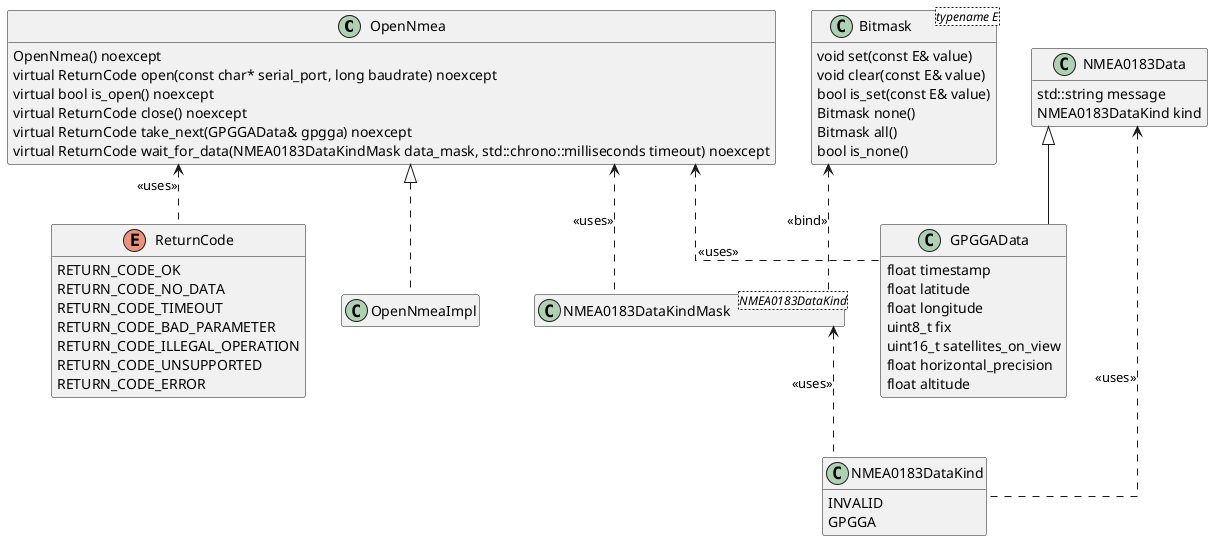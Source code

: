 @startuml
skinparam linetype ortho
hide empty members

class OpenNmea
class OpenNmeaImpl
enum ReturnCode
class NMEA0183Data
class GPGGAData
class Bitmask<typename E>
class NMEA0183DataKind
class NMEA0183DataKindMask<NMEA0183DataKind>

OpenNmea : OpenNmea() noexcept
OpenNmea : virtual ReturnCode open(const char* serial_port, long baudrate) noexcept
OpenNmea : virtual bool is_open() noexcept
OpenNmea : virtual ReturnCode close() noexcept
OpenNmea : virtual ReturnCode take_next(GPGGAData& gpgga) noexcept
OpenNmea : virtual ReturnCode wait_for_data(NMEA0183DataKindMask data_mask, std::chrono::milliseconds timeout) noexcept

ReturnCode : RETURN_CODE_OK
ReturnCode : RETURN_CODE_NO_DATA
ReturnCode : RETURN_CODE_TIMEOUT
ReturnCode : RETURN_CODE_BAD_PARAMETER
ReturnCode : RETURN_CODE_ILLEGAL_OPERATION
ReturnCode : RETURN_CODE_UNSUPPORTED
ReturnCode : RETURN_CODE_ERROR

NMEA0183Data : std::string message
NMEA0183Data : NMEA0183DataKind kind

GPGGAData : float timestamp
GPGGAData : float latitude
GPGGAData : float longitude
GPGGAData : uint8_t fix
GPGGAData : uint16_t satellites_on_view
GPGGAData : float horizontal_precision
GPGGAData : float altitude

Bitmask : void set(const E& value)
Bitmask : void clear(const E& value)
Bitmask : bool is_set(const E& value)
Bitmask : Bitmask none()
Bitmask : Bitmask all()
Bitmask : bool is_none()

NMEA0183DataKind : INVALID
NMEA0183DataKind : GPGGA

OpenNmea <.. ReturnCode : <<uses>>
OpenNmea <.. GPGGAData : <<uses>>
OpenNmea <.. NMEA0183DataKindMask : <<uses>>
OpenNmea <|.. OpenNmeaImpl

NMEA0183Data <.. NMEA0183DataKind : <<uses>>

NMEA0183Data <|-- GPGGAData

Bitmask <.. NMEA0183DataKindMask : <<bind>>

NMEA0183DataKindMask <.. NMEA0183DataKind : <<uses>>

@enduml
